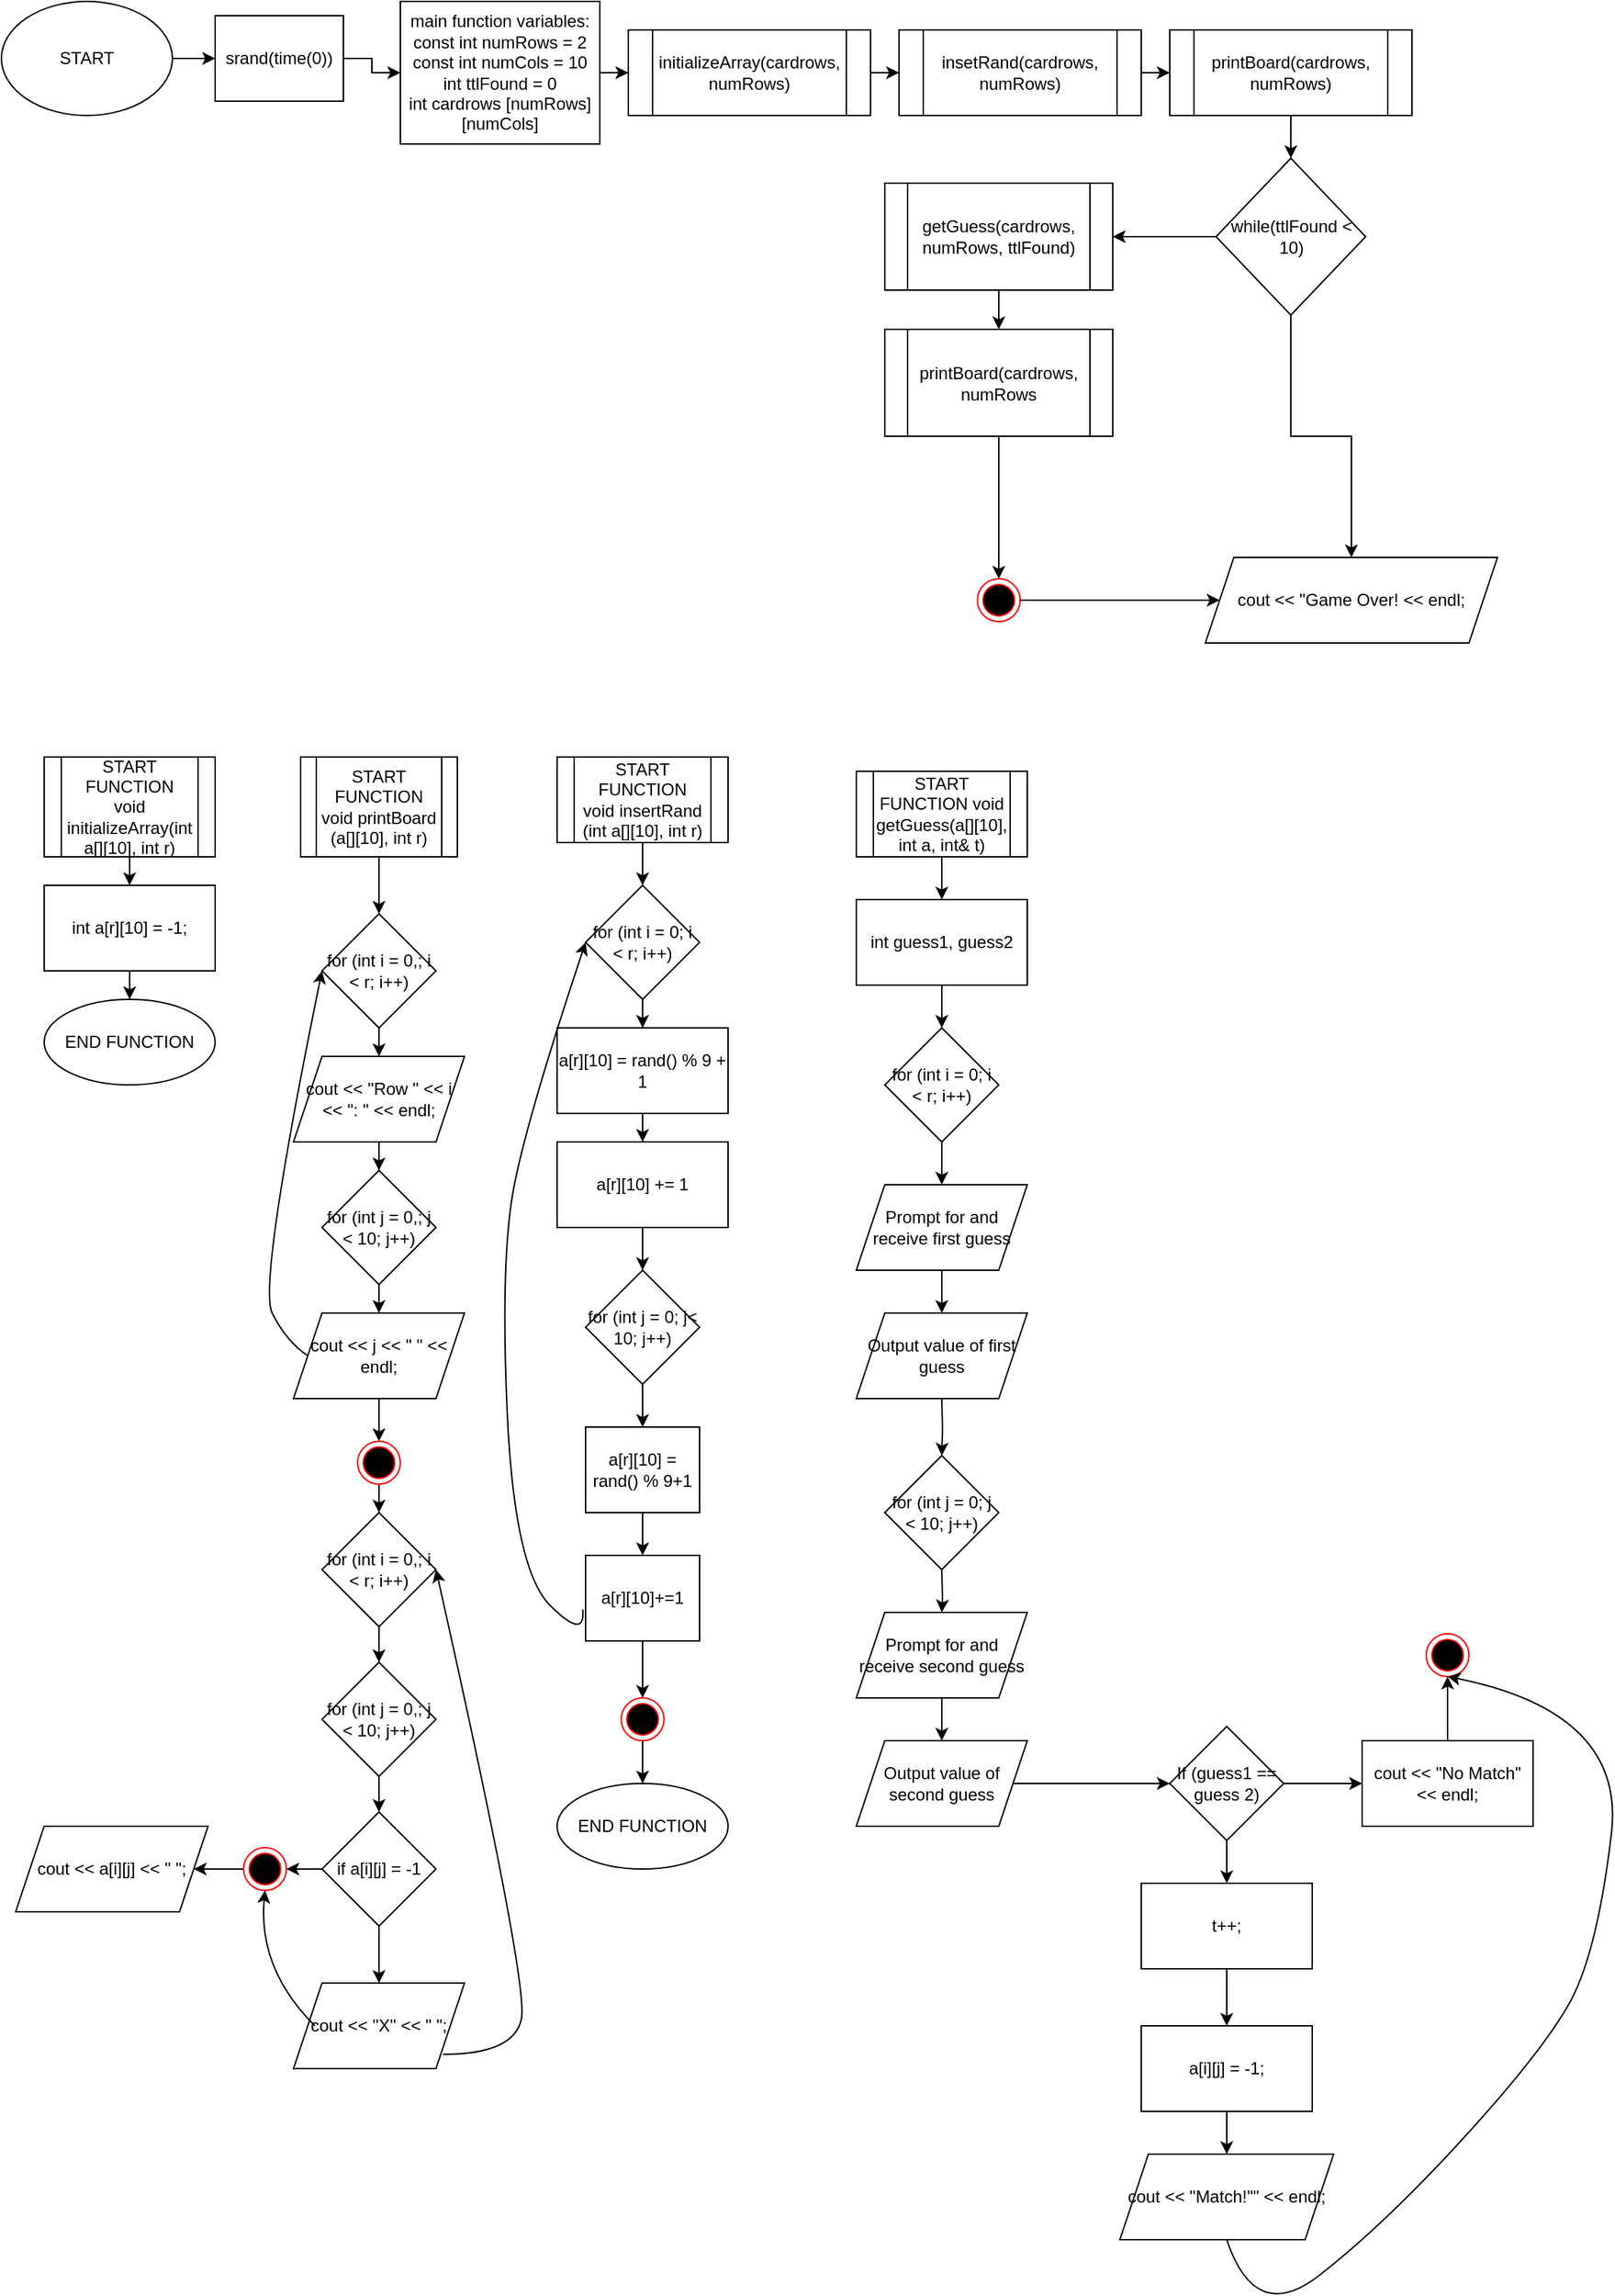 <mxfile version="15.6.8" type="device"><diagram id="zwAvct2yPXBLLkh3SD7f" name="Page-1"><mxGraphModel dx="1422" dy="772" grid="1" gridSize="10" guides="1" tooltips="1" connect="1" arrows="1" fold="1" page="1" pageScale="1" pageWidth="1100" pageHeight="1700" background="none" math="0" shadow="0"><root><mxCell id="0"/><mxCell id="1" parent="0"/><mxCell id="D5OaJEoAQQLeyDqb7rxF-3" value="" style="edgeStyle=orthogonalEdgeStyle;rounded=0;orthogonalLoop=1;jettySize=auto;html=1;" parent="1" source="D5OaJEoAQQLeyDqb7rxF-1" edge="1"><mxGeometry relative="1" as="geometry"><mxPoint x="150" y="40" as="targetPoint"/></mxGeometry></mxCell><mxCell id="D5OaJEoAQQLeyDqb7rxF-1" value="START" style="ellipse;whiteSpace=wrap;html=1;" parent="1" vertex="1"><mxGeometry width="120" height="80" as="geometry"/></mxCell><mxCell id="D5OaJEoAQQLeyDqb7rxF-8" value="" style="edgeStyle=orthogonalEdgeStyle;rounded=0;orthogonalLoop=1;jettySize=auto;html=1;" parent="1" source="D5OaJEoAQQLeyDqb7rxF-4" target="D5OaJEoAQQLeyDqb7rxF-7" edge="1"><mxGeometry relative="1" as="geometry"/></mxCell><mxCell id="D5OaJEoAQQLeyDqb7rxF-4" value="srand(time(0))" style="rounded=0;whiteSpace=wrap;html=1;" parent="1" vertex="1"><mxGeometry x="150" y="10" width="90" height="60" as="geometry"/></mxCell><mxCell id="D5OaJEoAQQLeyDqb7rxF-10" value="" style="edgeStyle=orthogonalEdgeStyle;rounded=0;orthogonalLoop=1;jettySize=auto;html=1;" parent="1" source="D5OaJEoAQQLeyDqb7rxF-7" target="D5OaJEoAQQLeyDqb7rxF-9" edge="1"><mxGeometry relative="1" as="geometry"/></mxCell><mxCell id="D5OaJEoAQQLeyDqb7rxF-7" value="main function variables:&lt;br&gt;const int numRows = 2&lt;br&gt;const int numCols = 10&lt;br&gt;int ttlFound = 0&lt;br&gt;int cardrows [numRows][numCols]" style="whiteSpace=wrap;html=1;rounded=0;" parent="1" vertex="1"><mxGeometry x="280" width="140" height="100" as="geometry"/></mxCell><mxCell id="D5OaJEoAQQLeyDqb7rxF-12" value="" style="edgeStyle=orthogonalEdgeStyle;rounded=0;orthogonalLoop=1;jettySize=auto;html=1;" parent="1" source="D5OaJEoAQQLeyDqb7rxF-9" target="D5OaJEoAQQLeyDqb7rxF-11" edge="1"><mxGeometry relative="1" as="geometry"/></mxCell><mxCell id="D5OaJEoAQQLeyDqb7rxF-9" value="initializeArray(cardrows, numRows)" style="shape=process;whiteSpace=wrap;html=1;backgroundOutline=1;rounded=0;" parent="1" vertex="1"><mxGeometry x="440" y="20" width="170" height="60" as="geometry"/></mxCell><mxCell id="D5OaJEoAQQLeyDqb7rxF-14" value="" style="edgeStyle=orthogonalEdgeStyle;rounded=0;orthogonalLoop=1;jettySize=auto;html=1;" parent="1" source="D5OaJEoAQQLeyDqb7rxF-11" target="D5OaJEoAQQLeyDqb7rxF-13" edge="1"><mxGeometry relative="1" as="geometry"/></mxCell><mxCell id="D5OaJEoAQQLeyDqb7rxF-11" value="insetRand(cardrows, numRows)" style="shape=process;whiteSpace=wrap;html=1;backgroundOutline=1;rounded=0;" parent="1" vertex="1"><mxGeometry x="630" y="20" width="170" height="60" as="geometry"/></mxCell><mxCell id="D5OaJEoAQQLeyDqb7rxF-16" value="" style="edgeStyle=orthogonalEdgeStyle;rounded=0;orthogonalLoop=1;jettySize=auto;html=1;" parent="1" source="D5OaJEoAQQLeyDqb7rxF-13" target="D5OaJEoAQQLeyDqb7rxF-15" edge="1"><mxGeometry relative="1" as="geometry"/></mxCell><mxCell id="D5OaJEoAQQLeyDqb7rxF-13" value="printBoard(cardrows, numRows)" style="shape=process;whiteSpace=wrap;html=1;backgroundOutline=1;rounded=0;" parent="1" vertex="1"><mxGeometry x="820" y="20" width="170" height="60" as="geometry"/></mxCell><mxCell id="D5OaJEoAQQLeyDqb7rxF-18" value="" style="edgeStyle=orthogonalEdgeStyle;rounded=0;orthogonalLoop=1;jettySize=auto;html=1;" parent="1" source="D5OaJEoAQQLeyDqb7rxF-15" target="D5OaJEoAQQLeyDqb7rxF-17" edge="1"><mxGeometry relative="1" as="geometry"/></mxCell><mxCell id="D5OaJEoAQQLeyDqb7rxF-22" value="" style="edgeStyle=orthogonalEdgeStyle;rounded=0;orthogonalLoop=1;jettySize=auto;html=1;" parent="1" source="D5OaJEoAQQLeyDqb7rxF-15" target="D5OaJEoAQQLeyDqb7rxF-21" edge="1"><mxGeometry relative="1" as="geometry"/></mxCell><mxCell id="D5OaJEoAQQLeyDqb7rxF-15" value="while(ttlFound &amp;lt; 10)" style="rhombus;whiteSpace=wrap;html=1;rounded=0;" parent="1" vertex="1"><mxGeometry x="852.5" y="110" width="105" height="110" as="geometry"/></mxCell><mxCell id="D5OaJEoAQQLeyDqb7rxF-20" value="" style="edgeStyle=orthogonalEdgeStyle;rounded=0;orthogonalLoop=1;jettySize=auto;html=1;" parent="1" source="D5OaJEoAQQLeyDqb7rxF-17" target="D5OaJEoAQQLeyDqb7rxF-19" edge="1"><mxGeometry relative="1" as="geometry"/></mxCell><mxCell id="D5OaJEoAQQLeyDqb7rxF-17" value="getGuess(cardrows, numRows, ttlFound)" style="shape=process;whiteSpace=wrap;html=1;backgroundOutline=1;rounded=0;" parent="1" vertex="1"><mxGeometry x="620" y="127.5" width="160" height="75" as="geometry"/></mxCell><mxCell id="D5OaJEoAQQLeyDqb7rxF-24" value="" style="edgeStyle=orthogonalEdgeStyle;rounded=0;orthogonalLoop=1;jettySize=auto;html=1;" parent="1" source="D5OaJEoAQQLeyDqb7rxF-19" target="D5OaJEoAQQLeyDqb7rxF-23" edge="1"><mxGeometry relative="1" as="geometry"/></mxCell><mxCell id="D5OaJEoAQQLeyDqb7rxF-19" value="printBoard(cardrows, numRows" style="shape=process;whiteSpace=wrap;html=1;backgroundOutline=1;rounded=0;" parent="1" vertex="1"><mxGeometry x="620" y="230" width="160" height="75" as="geometry"/></mxCell><mxCell id="D5OaJEoAQQLeyDqb7rxF-21" value="cout &amp;lt;&amp;lt; &quot;Game Over! &amp;lt;&amp;lt; endl;" style="shape=parallelogram;perimeter=parallelogramPerimeter;whiteSpace=wrap;html=1;fixedSize=1;rounded=0;" parent="1" vertex="1"><mxGeometry x="845" y="390" width="205" height="60" as="geometry"/></mxCell><mxCell id="D5OaJEoAQQLeyDqb7rxF-23" value="" style="ellipse;html=1;shape=endState;fillColor=#000000;strokeColor=#ff0000;" parent="1" vertex="1"><mxGeometry x="685" y="405" width="30" height="30" as="geometry"/></mxCell><mxCell id="D5OaJEoAQQLeyDqb7rxF-25" value="" style="endArrow=classic;html=1;rounded=0;exitX=1;exitY=0.5;exitDx=0;exitDy=0;entryX=0;entryY=0.5;entryDx=0;entryDy=0;" parent="1" source="D5OaJEoAQQLeyDqb7rxF-23" target="D5OaJEoAQQLeyDqb7rxF-21" edge="1"><mxGeometry width="50" height="50" relative="1" as="geometry"><mxPoint x="522" y="430" as="sourcePoint"/><mxPoint x="572" y="380" as="targetPoint"/><Array as="points"/></mxGeometry></mxCell><mxCell id="D5OaJEoAQQLeyDqb7rxF-28" value="" style="edgeStyle=orthogonalEdgeStyle;rounded=0;orthogonalLoop=1;jettySize=auto;html=1;" parent="1" source="D5OaJEoAQQLeyDqb7rxF-26" target="D5OaJEoAQQLeyDqb7rxF-27" edge="1"><mxGeometry relative="1" as="geometry"/></mxCell><mxCell id="D5OaJEoAQQLeyDqb7rxF-26" value="START FUNCTION&lt;br&gt;void initializeArray(int a[][10], int r)" style="shape=process;whiteSpace=wrap;html=1;backgroundOutline=1;" parent="1" vertex="1"><mxGeometry x="30" y="530" width="120" height="70" as="geometry"/></mxCell><mxCell id="32a5duL3I9Q5zEulSDiM-2" value="" style="edgeStyle=orthogonalEdgeStyle;rounded=0;orthogonalLoop=1;jettySize=auto;html=1;" edge="1" parent="1" source="D5OaJEoAQQLeyDqb7rxF-27" target="32a5duL3I9Q5zEulSDiM-1"><mxGeometry relative="1" as="geometry"/></mxCell><mxCell id="D5OaJEoAQQLeyDqb7rxF-27" value="int a[r][10] = -1;" style="whiteSpace=wrap;html=1;" parent="1" vertex="1"><mxGeometry x="30" y="620" width="120" height="60" as="geometry"/></mxCell><mxCell id="32a5duL3I9Q5zEulSDiM-1" value="END FUNCTION" style="ellipse;whiteSpace=wrap;html=1;" vertex="1" parent="1"><mxGeometry x="30" y="700" width="120" height="60" as="geometry"/></mxCell><mxCell id="32a5duL3I9Q5zEulSDiM-5" value="" style="edgeStyle=orthogonalEdgeStyle;rounded=0;orthogonalLoop=1;jettySize=auto;html=1;" edge="1" parent="1" source="32a5duL3I9Q5zEulSDiM-3" target="32a5duL3I9Q5zEulSDiM-4"><mxGeometry relative="1" as="geometry"/></mxCell><mxCell id="32a5duL3I9Q5zEulSDiM-3" value="START FUNCTION&lt;br&gt;void printBoard (a[][10], int r)" style="shape=process;whiteSpace=wrap;html=1;backgroundOutline=1;" vertex="1" parent="1"><mxGeometry x="210" y="530" width="110" height="70" as="geometry"/></mxCell><mxCell id="32a5duL3I9Q5zEulSDiM-13" value="" style="edgeStyle=orthogonalEdgeStyle;rounded=0;orthogonalLoop=1;jettySize=auto;html=1;" edge="1" parent="1" source="32a5duL3I9Q5zEulSDiM-4" target="32a5duL3I9Q5zEulSDiM-12"><mxGeometry relative="1" as="geometry"/></mxCell><mxCell id="32a5duL3I9Q5zEulSDiM-4" value="for (int i = 0,; i &amp;lt; r; i++)" style="rhombus;whiteSpace=wrap;html=1;" vertex="1" parent="1"><mxGeometry x="225" y="640" width="80" height="80" as="geometry"/></mxCell><mxCell id="32a5duL3I9Q5zEulSDiM-16" value="" style="edgeStyle=orthogonalEdgeStyle;rounded=0;orthogonalLoop=1;jettySize=auto;html=1;" edge="1" parent="1" source="32a5duL3I9Q5zEulSDiM-6" target="32a5duL3I9Q5zEulSDiM-15"><mxGeometry relative="1" as="geometry"/></mxCell><mxCell id="32a5duL3I9Q5zEulSDiM-6" value="for (int j = 0,; j &amp;lt; 10; j++)" style="rhombus;whiteSpace=wrap;html=1;" vertex="1" parent="1"><mxGeometry x="225" y="820" width="80" height="80" as="geometry"/></mxCell><mxCell id="32a5duL3I9Q5zEulSDiM-14" value="" style="edgeStyle=orthogonalEdgeStyle;rounded=0;orthogonalLoop=1;jettySize=auto;html=1;" edge="1" parent="1" source="32a5duL3I9Q5zEulSDiM-12" target="32a5duL3I9Q5zEulSDiM-6"><mxGeometry relative="1" as="geometry"/></mxCell><mxCell id="32a5duL3I9Q5zEulSDiM-12" value="cout &amp;lt;&amp;lt; &quot;Row &quot; &amp;lt;&amp;lt; i &amp;lt;&amp;lt; &quot;: &quot; &amp;lt;&amp;lt; endl;" style="shape=parallelogram;perimeter=parallelogramPerimeter;whiteSpace=wrap;html=1;fixedSize=1;" vertex="1" parent="1"><mxGeometry x="205" y="740" width="120" height="60" as="geometry"/></mxCell><mxCell id="32a5duL3I9Q5zEulSDiM-18" value="" style="edgeStyle=orthogonalEdgeStyle;rounded=0;orthogonalLoop=1;jettySize=auto;html=1;" edge="1" parent="1" source="32a5duL3I9Q5zEulSDiM-15"><mxGeometry relative="1" as="geometry"><mxPoint x="265" y="1010" as="targetPoint"/></mxGeometry></mxCell><mxCell id="32a5duL3I9Q5zEulSDiM-15" value="cout &amp;lt;&amp;lt; j &amp;lt;&amp;lt; &quot; &quot; &amp;lt;&amp;lt; endl;" style="shape=parallelogram;perimeter=parallelogramPerimeter;whiteSpace=wrap;html=1;fixedSize=1;" vertex="1" parent="1"><mxGeometry x="205" y="920" width="120" height="60" as="geometry"/></mxCell><mxCell id="32a5duL3I9Q5zEulSDiM-22" value="" style="edgeStyle=orthogonalEdgeStyle;rounded=0;orthogonalLoop=1;jettySize=auto;html=1;" edge="1" parent="1" source="32a5duL3I9Q5zEulSDiM-19" target="32a5duL3I9Q5zEulSDiM-21"><mxGeometry relative="1" as="geometry"/></mxCell><mxCell id="32a5duL3I9Q5zEulSDiM-19" value="START FUNCTION&lt;br&gt;void insertRand (int a[][10], int r)" style="shape=process;whiteSpace=wrap;html=1;backgroundOutline=1;" vertex="1" parent="1"><mxGeometry x="390" y="530" width="120" height="60" as="geometry"/></mxCell><mxCell id="32a5duL3I9Q5zEulSDiM-40" value="" style="edgeStyle=orthogonalEdgeStyle;rounded=0;orthogonalLoop=1;jettySize=auto;html=1;" edge="1" parent="1" source="32a5duL3I9Q5zEulSDiM-20" target="32a5duL3I9Q5zEulSDiM-39"><mxGeometry relative="1" as="geometry"/></mxCell><mxCell id="32a5duL3I9Q5zEulSDiM-20" value="START FUNCTION void getGuess(a[][10], int a, int&amp;amp; t)" style="shape=process;whiteSpace=wrap;html=1;backgroundOutline=1;" vertex="1" parent="1"><mxGeometry x="600" y="540" width="120" height="60" as="geometry"/></mxCell><mxCell id="32a5duL3I9Q5zEulSDiM-28" value="" style="edgeStyle=orthogonalEdgeStyle;rounded=0;orthogonalLoop=1;jettySize=auto;html=1;" edge="1" parent="1" source="32a5duL3I9Q5zEulSDiM-21" target="32a5duL3I9Q5zEulSDiM-27"><mxGeometry relative="1" as="geometry"/></mxCell><mxCell id="32a5duL3I9Q5zEulSDiM-21" value="for (int i = 0; i &amp;lt; r; i++)" style="rhombus;whiteSpace=wrap;html=1;" vertex="1" parent="1"><mxGeometry x="410" y="620" width="80" height="80" as="geometry"/></mxCell><mxCell id="32a5duL3I9Q5zEulSDiM-26" value="" style="edgeStyle=orthogonalEdgeStyle;rounded=0;orthogonalLoop=1;jettySize=auto;html=1;" edge="1" parent="1" source="32a5duL3I9Q5zEulSDiM-23" target="32a5duL3I9Q5zEulSDiM-25"><mxGeometry relative="1" as="geometry"/></mxCell><mxCell id="32a5duL3I9Q5zEulSDiM-23" value="for (int j = 0; j&amp;lt; 10; j++)" style="rhombus;whiteSpace=wrap;html=1;" vertex="1" parent="1"><mxGeometry x="410" y="890" width="80" height="80" as="geometry"/></mxCell><mxCell id="32a5duL3I9Q5zEulSDiM-34" value="" style="edgeStyle=orthogonalEdgeStyle;rounded=0;orthogonalLoop=1;jettySize=auto;html=1;" edge="1" parent="1" source="32a5duL3I9Q5zEulSDiM-25" target="32a5duL3I9Q5zEulSDiM-33"><mxGeometry relative="1" as="geometry"/></mxCell><mxCell id="32a5duL3I9Q5zEulSDiM-25" value="a[r][10] = rand() % 9+1" style="whiteSpace=wrap;html=1;" vertex="1" parent="1"><mxGeometry x="410" y="1000" width="80" height="60" as="geometry"/></mxCell><mxCell id="32a5duL3I9Q5zEulSDiM-31" value="" style="edgeStyle=orthogonalEdgeStyle;rounded=0;orthogonalLoop=1;jettySize=auto;html=1;" edge="1" parent="1" source="32a5duL3I9Q5zEulSDiM-27" target="32a5duL3I9Q5zEulSDiM-30"><mxGeometry relative="1" as="geometry"/></mxCell><mxCell id="32a5duL3I9Q5zEulSDiM-27" value="a[r][10] = rand() % 9 + 1" style="rounded=0;whiteSpace=wrap;html=1;" vertex="1" parent="1"><mxGeometry x="390" y="720" width="120" height="60" as="geometry"/></mxCell><mxCell id="32a5duL3I9Q5zEulSDiM-32" value="" style="edgeStyle=orthogonalEdgeStyle;rounded=0;orthogonalLoop=1;jettySize=auto;html=1;" edge="1" parent="1" source="32a5duL3I9Q5zEulSDiM-30" target="32a5duL3I9Q5zEulSDiM-23"><mxGeometry relative="1" as="geometry"/></mxCell><mxCell id="32a5duL3I9Q5zEulSDiM-30" value="a[r][10] += 1" style="rounded=0;whiteSpace=wrap;html=1;" vertex="1" parent="1"><mxGeometry x="390" y="800" width="120" height="60" as="geometry"/></mxCell><mxCell id="32a5duL3I9Q5zEulSDiM-36" value="" style="edgeStyle=orthogonalEdgeStyle;rounded=0;orthogonalLoop=1;jettySize=auto;html=1;" edge="1" parent="1" source="32a5duL3I9Q5zEulSDiM-33" target="32a5duL3I9Q5zEulSDiM-35"><mxGeometry relative="1" as="geometry"/></mxCell><mxCell id="32a5duL3I9Q5zEulSDiM-33" value="a[r][10]+=1" style="whiteSpace=wrap;html=1;" vertex="1" parent="1"><mxGeometry x="410" y="1090" width="80" height="60" as="geometry"/></mxCell><mxCell id="32a5duL3I9Q5zEulSDiM-38" value="" style="edgeStyle=orthogonalEdgeStyle;rounded=0;orthogonalLoop=1;jettySize=auto;html=1;" edge="1" parent="1" source="32a5duL3I9Q5zEulSDiM-35" target="32a5duL3I9Q5zEulSDiM-37"><mxGeometry relative="1" as="geometry"/></mxCell><mxCell id="32a5duL3I9Q5zEulSDiM-35" value="" style="ellipse;html=1;shape=endState;fillColor=#000000;strokeColor=#ff0000;" vertex="1" parent="1"><mxGeometry x="435" y="1190" width="30" height="30" as="geometry"/></mxCell><mxCell id="32a5duL3I9Q5zEulSDiM-37" value="END FUNCTION" style="ellipse;whiteSpace=wrap;html=1;" vertex="1" parent="1"><mxGeometry x="390" y="1250" width="120" height="60" as="geometry"/></mxCell><mxCell id="32a5duL3I9Q5zEulSDiM-42" value="" style="edgeStyle=orthogonalEdgeStyle;rounded=0;orthogonalLoop=1;jettySize=auto;html=1;" edge="1" parent="1" source="32a5duL3I9Q5zEulSDiM-39" target="32a5duL3I9Q5zEulSDiM-41"><mxGeometry relative="1" as="geometry"/></mxCell><mxCell id="32a5duL3I9Q5zEulSDiM-39" value="int guess1, guess2" style="whiteSpace=wrap;html=1;" vertex="1" parent="1"><mxGeometry x="600" y="630" width="120" height="60" as="geometry"/></mxCell><mxCell id="32a5duL3I9Q5zEulSDiM-44" value="" style="edgeStyle=orthogonalEdgeStyle;rounded=0;orthogonalLoop=1;jettySize=auto;html=1;" edge="1" parent="1" target="32a5duL3I9Q5zEulSDiM-43"><mxGeometry relative="1" as="geometry"><mxPoint x="660" y="980" as="sourcePoint"/></mxGeometry></mxCell><mxCell id="32a5duL3I9Q5zEulSDiM-48" value="" style="edgeStyle=orthogonalEdgeStyle;rounded=0;orthogonalLoop=1;jettySize=auto;html=1;" edge="1" parent="1" source="32a5duL3I9Q5zEulSDiM-41" target="32a5duL3I9Q5zEulSDiM-47"><mxGeometry relative="1" as="geometry"/></mxCell><mxCell id="32a5duL3I9Q5zEulSDiM-41" value="for (int i = 0; i &amp;lt; r; i++)" style="rhombus;whiteSpace=wrap;html=1;" vertex="1" parent="1"><mxGeometry x="620" y="720" width="80" height="80" as="geometry"/></mxCell><mxCell id="32a5duL3I9Q5zEulSDiM-43" value="for (int j = 0; j &amp;lt; 10; j++)" style="rhombus;whiteSpace=wrap;html=1;" vertex="1" parent="1"><mxGeometry x="620" y="1020" width="80" height="80" as="geometry"/></mxCell><mxCell id="32a5duL3I9Q5zEulSDiM-50" value="" style="edgeStyle=orthogonalEdgeStyle;rounded=0;orthogonalLoop=1;jettySize=auto;html=1;" edge="1" parent="1" source="32a5duL3I9Q5zEulSDiM-47" target="32a5duL3I9Q5zEulSDiM-49"><mxGeometry relative="1" as="geometry"/></mxCell><mxCell id="32a5duL3I9Q5zEulSDiM-47" value="Prompt for and receive first guess" style="shape=parallelogram;perimeter=parallelogramPerimeter;whiteSpace=wrap;html=1;fixedSize=1;" vertex="1" parent="1"><mxGeometry x="600" y="830" width="120" height="60" as="geometry"/></mxCell><mxCell id="32a5duL3I9Q5zEulSDiM-49" value="Output value of first guess" style="shape=parallelogram;perimeter=parallelogramPerimeter;whiteSpace=wrap;html=1;fixedSize=1;" vertex="1" parent="1"><mxGeometry x="600" y="920" width="120" height="60" as="geometry"/></mxCell><mxCell id="32a5duL3I9Q5zEulSDiM-51" value="" style="edgeStyle=orthogonalEdgeStyle;rounded=0;orthogonalLoop=1;jettySize=auto;html=1;" edge="1" parent="1" target="32a5duL3I9Q5zEulSDiM-53"><mxGeometry relative="1" as="geometry"><mxPoint x="660" y="1100" as="sourcePoint"/></mxGeometry></mxCell><mxCell id="32a5duL3I9Q5zEulSDiM-52" value="" style="edgeStyle=orthogonalEdgeStyle;rounded=0;orthogonalLoop=1;jettySize=auto;html=1;" edge="1" parent="1" source="32a5duL3I9Q5zEulSDiM-53" target="32a5duL3I9Q5zEulSDiM-54"><mxGeometry relative="1" as="geometry"/></mxCell><mxCell id="32a5duL3I9Q5zEulSDiM-53" value="Prompt for and receive second guess" style="shape=parallelogram;perimeter=parallelogramPerimeter;whiteSpace=wrap;html=1;fixedSize=1;" vertex="1" parent="1"><mxGeometry x="600" y="1130" width="120" height="60" as="geometry"/></mxCell><mxCell id="32a5duL3I9Q5zEulSDiM-56" value="" style="edgeStyle=orthogonalEdgeStyle;rounded=0;orthogonalLoop=1;jettySize=auto;html=1;" edge="1" parent="1" source="32a5duL3I9Q5zEulSDiM-54" target="32a5duL3I9Q5zEulSDiM-55"><mxGeometry relative="1" as="geometry"/></mxCell><mxCell id="32a5duL3I9Q5zEulSDiM-54" value="Output value of second guess" style="shape=parallelogram;perimeter=parallelogramPerimeter;whiteSpace=wrap;html=1;fixedSize=1;" vertex="1" parent="1"><mxGeometry x="600" y="1220" width="120" height="60" as="geometry"/></mxCell><mxCell id="32a5duL3I9Q5zEulSDiM-58" value="" style="edgeStyle=orthogonalEdgeStyle;rounded=0;orthogonalLoop=1;jettySize=auto;html=1;" edge="1" parent="1" source="32a5duL3I9Q5zEulSDiM-55" target="32a5duL3I9Q5zEulSDiM-57"><mxGeometry relative="1" as="geometry"/></mxCell><mxCell id="32a5duL3I9Q5zEulSDiM-65" value="" style="edgeStyle=orthogonalEdgeStyle;rounded=0;orthogonalLoop=1;jettySize=auto;html=1;" edge="1" parent="1" source="32a5duL3I9Q5zEulSDiM-55" target="32a5duL3I9Q5zEulSDiM-64"><mxGeometry relative="1" as="geometry"/></mxCell><mxCell id="32a5duL3I9Q5zEulSDiM-55" value="If (guess1 == guess 2)" style="rhombus;whiteSpace=wrap;html=1;" vertex="1" parent="1"><mxGeometry x="820" y="1210" width="80" height="80" as="geometry"/></mxCell><mxCell id="32a5duL3I9Q5zEulSDiM-60" value="" style="edgeStyle=orthogonalEdgeStyle;rounded=0;orthogonalLoop=1;jettySize=auto;html=1;" edge="1" parent="1" source="32a5duL3I9Q5zEulSDiM-57" target="32a5duL3I9Q5zEulSDiM-59"><mxGeometry relative="1" as="geometry"/></mxCell><mxCell id="32a5duL3I9Q5zEulSDiM-57" value="t++;" style="whiteSpace=wrap;html=1;" vertex="1" parent="1"><mxGeometry x="800" y="1320" width="120" height="60" as="geometry"/></mxCell><mxCell id="32a5duL3I9Q5zEulSDiM-62" value="" style="edgeStyle=orthogonalEdgeStyle;rounded=0;orthogonalLoop=1;jettySize=auto;html=1;" edge="1" parent="1" source="32a5duL3I9Q5zEulSDiM-59" target="32a5duL3I9Q5zEulSDiM-61"><mxGeometry relative="1" as="geometry"/></mxCell><mxCell id="32a5duL3I9Q5zEulSDiM-59" value="a[i][j] = -1;" style="whiteSpace=wrap;html=1;" vertex="1" parent="1"><mxGeometry x="800" y="1420" width="120" height="60" as="geometry"/></mxCell><mxCell id="32a5duL3I9Q5zEulSDiM-61" value="cout &amp;lt;&amp;lt; &quot;Match!&quot;&quot; &amp;lt;&amp;lt; endl;" style="shape=parallelogram;perimeter=parallelogramPerimeter;whiteSpace=wrap;html=1;fixedSize=1;" vertex="1" parent="1"><mxGeometry x="785" y="1510" width="150" height="60" as="geometry"/></mxCell><mxCell id="32a5duL3I9Q5zEulSDiM-69" value="" style="edgeStyle=orthogonalEdgeStyle;rounded=0;orthogonalLoop=1;jettySize=auto;html=1;" edge="1" parent="1" source="32a5duL3I9Q5zEulSDiM-64" target="32a5duL3I9Q5zEulSDiM-66"><mxGeometry relative="1" as="geometry"/></mxCell><mxCell id="32a5duL3I9Q5zEulSDiM-64" value="cout &amp;lt;&amp;lt; &quot;No Match&quot; &amp;lt;&amp;lt; endl;" style="whiteSpace=wrap;html=1;" vertex="1" parent="1"><mxGeometry x="955" y="1220" width="120" height="60" as="geometry"/></mxCell><mxCell id="32a5duL3I9Q5zEulSDiM-66" value="" style="ellipse;html=1;shape=endState;fillColor=#000000;strokeColor=#ff0000;" vertex="1" parent="1"><mxGeometry x="1000" y="1145" width="30" height="30" as="geometry"/></mxCell><mxCell id="32a5duL3I9Q5zEulSDiM-68" value="" style="curved=1;endArrow=classic;html=1;rounded=0;entryX=0.5;entryY=1;entryDx=0;entryDy=0;exitX=0.5;exitY=1;exitDx=0;exitDy=0;" edge="1" parent="1" source="32a5duL3I9Q5zEulSDiM-61" target="32a5duL3I9Q5zEulSDiM-66"><mxGeometry width="50" height="50" relative="1" as="geometry"><mxPoint x="850" y="1580" as="sourcePoint"/><mxPoint x="880" y="1580" as="targetPoint"/><Array as="points"><mxPoint x="880" y="1630"/><mxPoint x="970" y="1560"/><mxPoint x="1080" y="1440"/><mxPoint x="1120" y="1370"/><mxPoint x="1140" y="1200"/></Array></mxGeometry></mxCell><mxCell id="32a5duL3I9Q5zEulSDiM-70" value="" style="curved=1;endArrow=classic;html=1;rounded=0;exitX=-0.025;exitY=0.633;exitDx=0;exitDy=0;exitPerimeter=0;entryX=0;entryY=0.5;entryDx=0;entryDy=0;" edge="1" parent="1" source="32a5duL3I9Q5zEulSDiM-33" target="32a5duL3I9Q5zEulSDiM-21"><mxGeometry width="50" height="50" relative="1" as="geometry"><mxPoint x="360" y="1150" as="sourcePoint"/><mxPoint x="410" y="1100" as="targetPoint"/><Array as="points"><mxPoint x="410" y="1150"/><mxPoint x="360" y="1100"/><mxPoint x="350" y="880"/><mxPoint x="370" y="780"/></Array></mxGeometry></mxCell><mxCell id="32a5duL3I9Q5zEulSDiM-71" value="" style="curved=1;endArrow=classic;html=1;rounded=0;exitX=0;exitY=0.5;exitDx=0;exitDy=0;entryX=0;entryY=0.5;entryDx=0;entryDy=0;" edge="1" parent="1" source="32a5duL3I9Q5zEulSDiM-15" target="32a5duL3I9Q5zEulSDiM-4"><mxGeometry width="50" height="50" relative="1" as="geometry"><mxPoint x="180" y="960" as="sourcePoint"/><mxPoint x="230" y="910" as="targetPoint"/><Array as="points"><mxPoint x="200" y="940"/><mxPoint x="180" y="900"/></Array></mxGeometry></mxCell><mxCell id="32a5duL3I9Q5zEulSDiM-74" value="" style="edgeStyle=orthogonalEdgeStyle;rounded=0;orthogonalLoop=1;jettySize=auto;html=1;" edge="1" parent="1" source="32a5duL3I9Q5zEulSDiM-72"><mxGeometry relative="1" as="geometry"><mxPoint x="265" y="1060" as="targetPoint"/></mxGeometry></mxCell><mxCell id="32a5duL3I9Q5zEulSDiM-72" value="" style="ellipse;html=1;shape=endState;fillColor=#000000;strokeColor=#ff0000;" vertex="1" parent="1"><mxGeometry x="250" y="1010" width="30" height="30" as="geometry"/></mxCell><mxCell id="32a5duL3I9Q5zEulSDiM-77" value="" style="edgeStyle=orthogonalEdgeStyle;rounded=0;orthogonalLoop=1;jettySize=auto;html=1;" edge="1" parent="1" source="32a5duL3I9Q5zEulSDiM-75" target="32a5duL3I9Q5zEulSDiM-76"><mxGeometry relative="1" as="geometry"/></mxCell><mxCell id="32a5duL3I9Q5zEulSDiM-75" value="for (int i = 0,; i &amp;lt; r; i++)" style="rhombus;whiteSpace=wrap;html=1;" vertex="1" parent="1"><mxGeometry x="225" y="1060" width="80" height="80" as="geometry"/></mxCell><mxCell id="32a5duL3I9Q5zEulSDiM-79" value="" style="edgeStyle=orthogonalEdgeStyle;rounded=0;orthogonalLoop=1;jettySize=auto;html=1;" edge="1" parent="1" source="32a5duL3I9Q5zEulSDiM-76" target="32a5duL3I9Q5zEulSDiM-78"><mxGeometry relative="1" as="geometry"/></mxCell><mxCell id="32a5duL3I9Q5zEulSDiM-76" value="for (int j = 0,; j &amp;lt; 10; j++)" style="rhombus;whiteSpace=wrap;html=1;" vertex="1" parent="1"><mxGeometry x="225" y="1165" width="80" height="80" as="geometry"/></mxCell><mxCell id="32a5duL3I9Q5zEulSDiM-81" value="" style="edgeStyle=orthogonalEdgeStyle;rounded=0;orthogonalLoop=1;jettySize=auto;html=1;" edge="1" parent="1" source="32a5duL3I9Q5zEulSDiM-78" target="32a5duL3I9Q5zEulSDiM-80"><mxGeometry relative="1" as="geometry"/></mxCell><mxCell id="32a5duL3I9Q5zEulSDiM-83" value="" style="edgeStyle=orthogonalEdgeStyle;rounded=0;orthogonalLoop=1;jettySize=auto;html=1;" edge="1" parent="1" source="32a5duL3I9Q5zEulSDiM-78"><mxGeometry relative="1" as="geometry"><mxPoint x="200" y="1310" as="targetPoint"/></mxGeometry></mxCell><mxCell id="32a5duL3I9Q5zEulSDiM-78" value="if a[i][j] = -1" style="rhombus;whiteSpace=wrap;html=1;" vertex="1" parent="1"><mxGeometry x="225" y="1270" width="80" height="80" as="geometry"/></mxCell><mxCell id="32a5duL3I9Q5zEulSDiM-80" value="cout &amp;lt;&amp;lt; &quot;X&quot; &amp;lt;&amp;lt; &quot; &quot;;" style="shape=parallelogram;perimeter=parallelogramPerimeter;whiteSpace=wrap;html=1;fixedSize=1;" vertex="1" parent="1"><mxGeometry x="205" y="1390" width="120" height="60" as="geometry"/></mxCell><mxCell id="32a5duL3I9Q5zEulSDiM-82" value="cout &amp;lt;&amp;lt; a[i][j] &amp;lt;&amp;lt; &quot; &quot;;" style="shape=parallelogram;perimeter=parallelogramPerimeter;whiteSpace=wrap;html=1;fixedSize=1;" vertex="1" parent="1"><mxGeometry x="10" y="1280" width="135" height="60" as="geometry"/></mxCell><mxCell id="32a5duL3I9Q5zEulSDiM-85" value="" style="edgeStyle=orthogonalEdgeStyle;rounded=0;orthogonalLoop=1;jettySize=auto;html=1;" edge="1" parent="1" source="32a5duL3I9Q5zEulSDiM-84" target="32a5duL3I9Q5zEulSDiM-82"><mxGeometry relative="1" as="geometry"/></mxCell><mxCell id="32a5duL3I9Q5zEulSDiM-84" value="" style="ellipse;html=1;shape=endState;fillColor=#000000;strokeColor=#ff0000;" vertex="1" parent="1"><mxGeometry x="170" y="1295" width="30" height="30" as="geometry"/></mxCell><mxCell id="32a5duL3I9Q5zEulSDiM-86" value="" style="curved=1;endArrow=classic;html=1;rounded=0;entryX=0.5;entryY=1;entryDx=0;entryDy=0;" edge="1" parent="1" target="32a5duL3I9Q5zEulSDiM-84"><mxGeometry width="50" height="50" relative="1" as="geometry"><mxPoint x="220" y="1420" as="sourcePoint"/><mxPoint x="230" y="1380" as="targetPoint"/><Array as="points"><mxPoint x="180" y="1380"/></Array></mxGeometry></mxCell><mxCell id="32a5duL3I9Q5zEulSDiM-87" value="" style="curved=1;endArrow=classic;html=1;rounded=0;entryX=1;entryY=0.5;entryDx=0;entryDy=0;" edge="1" parent="1" target="32a5duL3I9Q5zEulSDiM-75"><mxGeometry width="50" height="50" relative="1" as="geometry"><mxPoint x="310" y="1440" as="sourcePoint"/><mxPoint x="360" y="1390" as="targetPoint"/><Array as="points"><mxPoint x="360" y="1440"/><mxPoint x="370" y="1390"/></Array></mxGeometry></mxCell></root></mxGraphModel></diagram></mxfile>